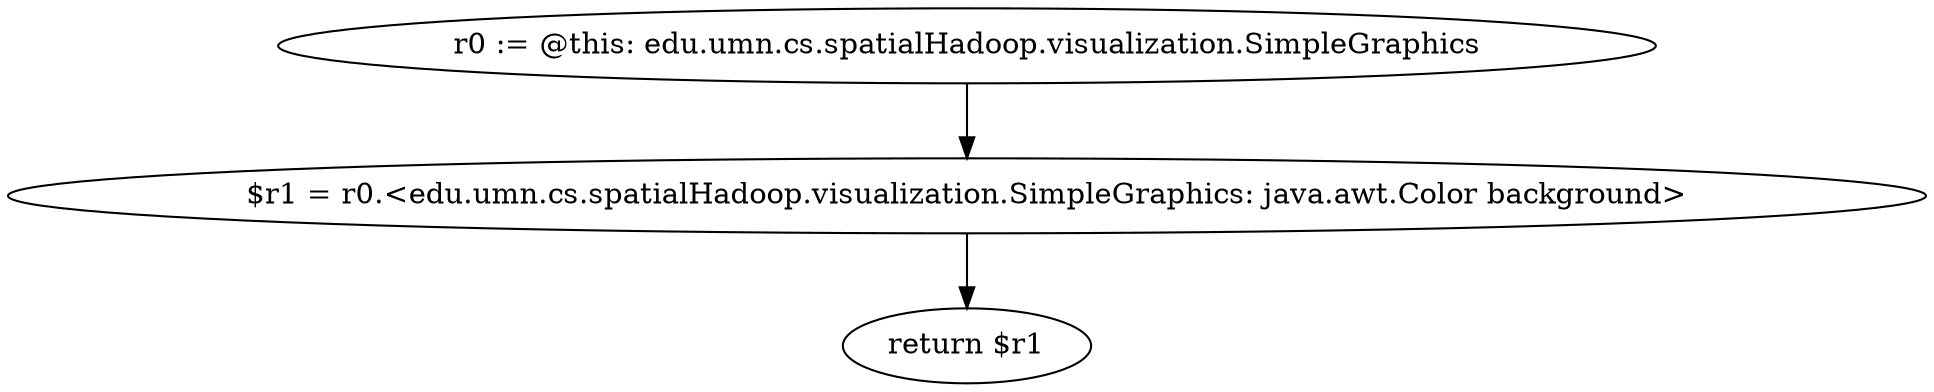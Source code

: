 digraph "unitGraph" {
    "r0 := @this: edu.umn.cs.spatialHadoop.visualization.SimpleGraphics"
    "$r1 = r0.<edu.umn.cs.spatialHadoop.visualization.SimpleGraphics: java.awt.Color background>"
    "return $r1"
    "r0 := @this: edu.umn.cs.spatialHadoop.visualization.SimpleGraphics"->"$r1 = r0.<edu.umn.cs.spatialHadoop.visualization.SimpleGraphics: java.awt.Color background>";
    "$r1 = r0.<edu.umn.cs.spatialHadoop.visualization.SimpleGraphics: java.awt.Color background>"->"return $r1";
}

